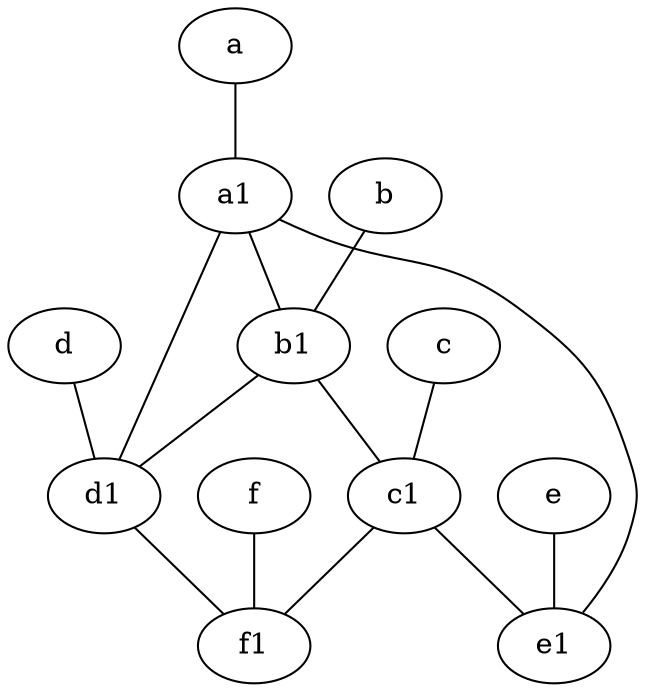 graph {
	node [labelfontsize=50]
	f [labelfontsize=50 pos="3,9!"]
	b1 [labelfontsize=50 pos="9,4!"]
	f1 [labelfontsize=50 pos="3,8!"]
	b [labelfontsize=50 pos="10,4!"]
	a1 [labelfontsize=50 pos="8,3!"]
	e1 [labelfontsize=50 pos="7,7!"]
	a [labelfontsize=50 pos="8,2!"]
	c1 [labelfontsize=50 pos="4.5,3!"]
	d1 [labelfontsize=50 pos="3,5!"]
	c [labelfontsize=50 pos="4.5,2!"]
	e [labelfontsize=50 pos="7,9!"]
	d [labelfontsize=50 pos="2,5!"]
	b -- b1
	f -- f1
	e -- e1
	d -- d1
	a1 -- d1
	b1 -- c1
	a -- a1
	b1 -- d1
	a1 -- b1
	c1 -- f1
	c -- c1
	d1 -- f1
	a1 -- e1
	c1 -- e1
}
